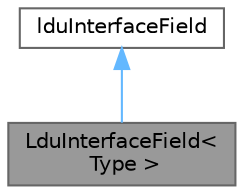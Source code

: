 digraph "LduInterfaceField&lt; Type &gt;"
{
 // LATEX_PDF_SIZE
  bgcolor="transparent";
  edge [fontname=Helvetica,fontsize=10,labelfontname=Helvetica,labelfontsize=10];
  node [fontname=Helvetica,fontsize=10,shape=box,height=0.2,width=0.4];
  Node1 [id="Node000001",label="LduInterfaceField\<\l Type \>",height=0.2,width=0.4,color="gray40", fillcolor="grey60", style="filled", fontcolor="black",tooltip="An abstract base class for implicitly-coupled interface fields e.g. processor and cyclic patch fields..."];
  Node2 -> Node1 [id="edge1_Node000001_Node000002",dir="back",color="steelblue1",style="solid",tooltip=" "];
  Node2 [id="Node000002",label="lduInterfaceField",height=0.2,width=0.4,color="gray40", fillcolor="white", style="filled",URL="$classFoam_1_1lduInterfaceField.html",tooltip="An abstract base class for implicitly-coupled interface fields e.g. processor and cyclic patch fields..."];
}
